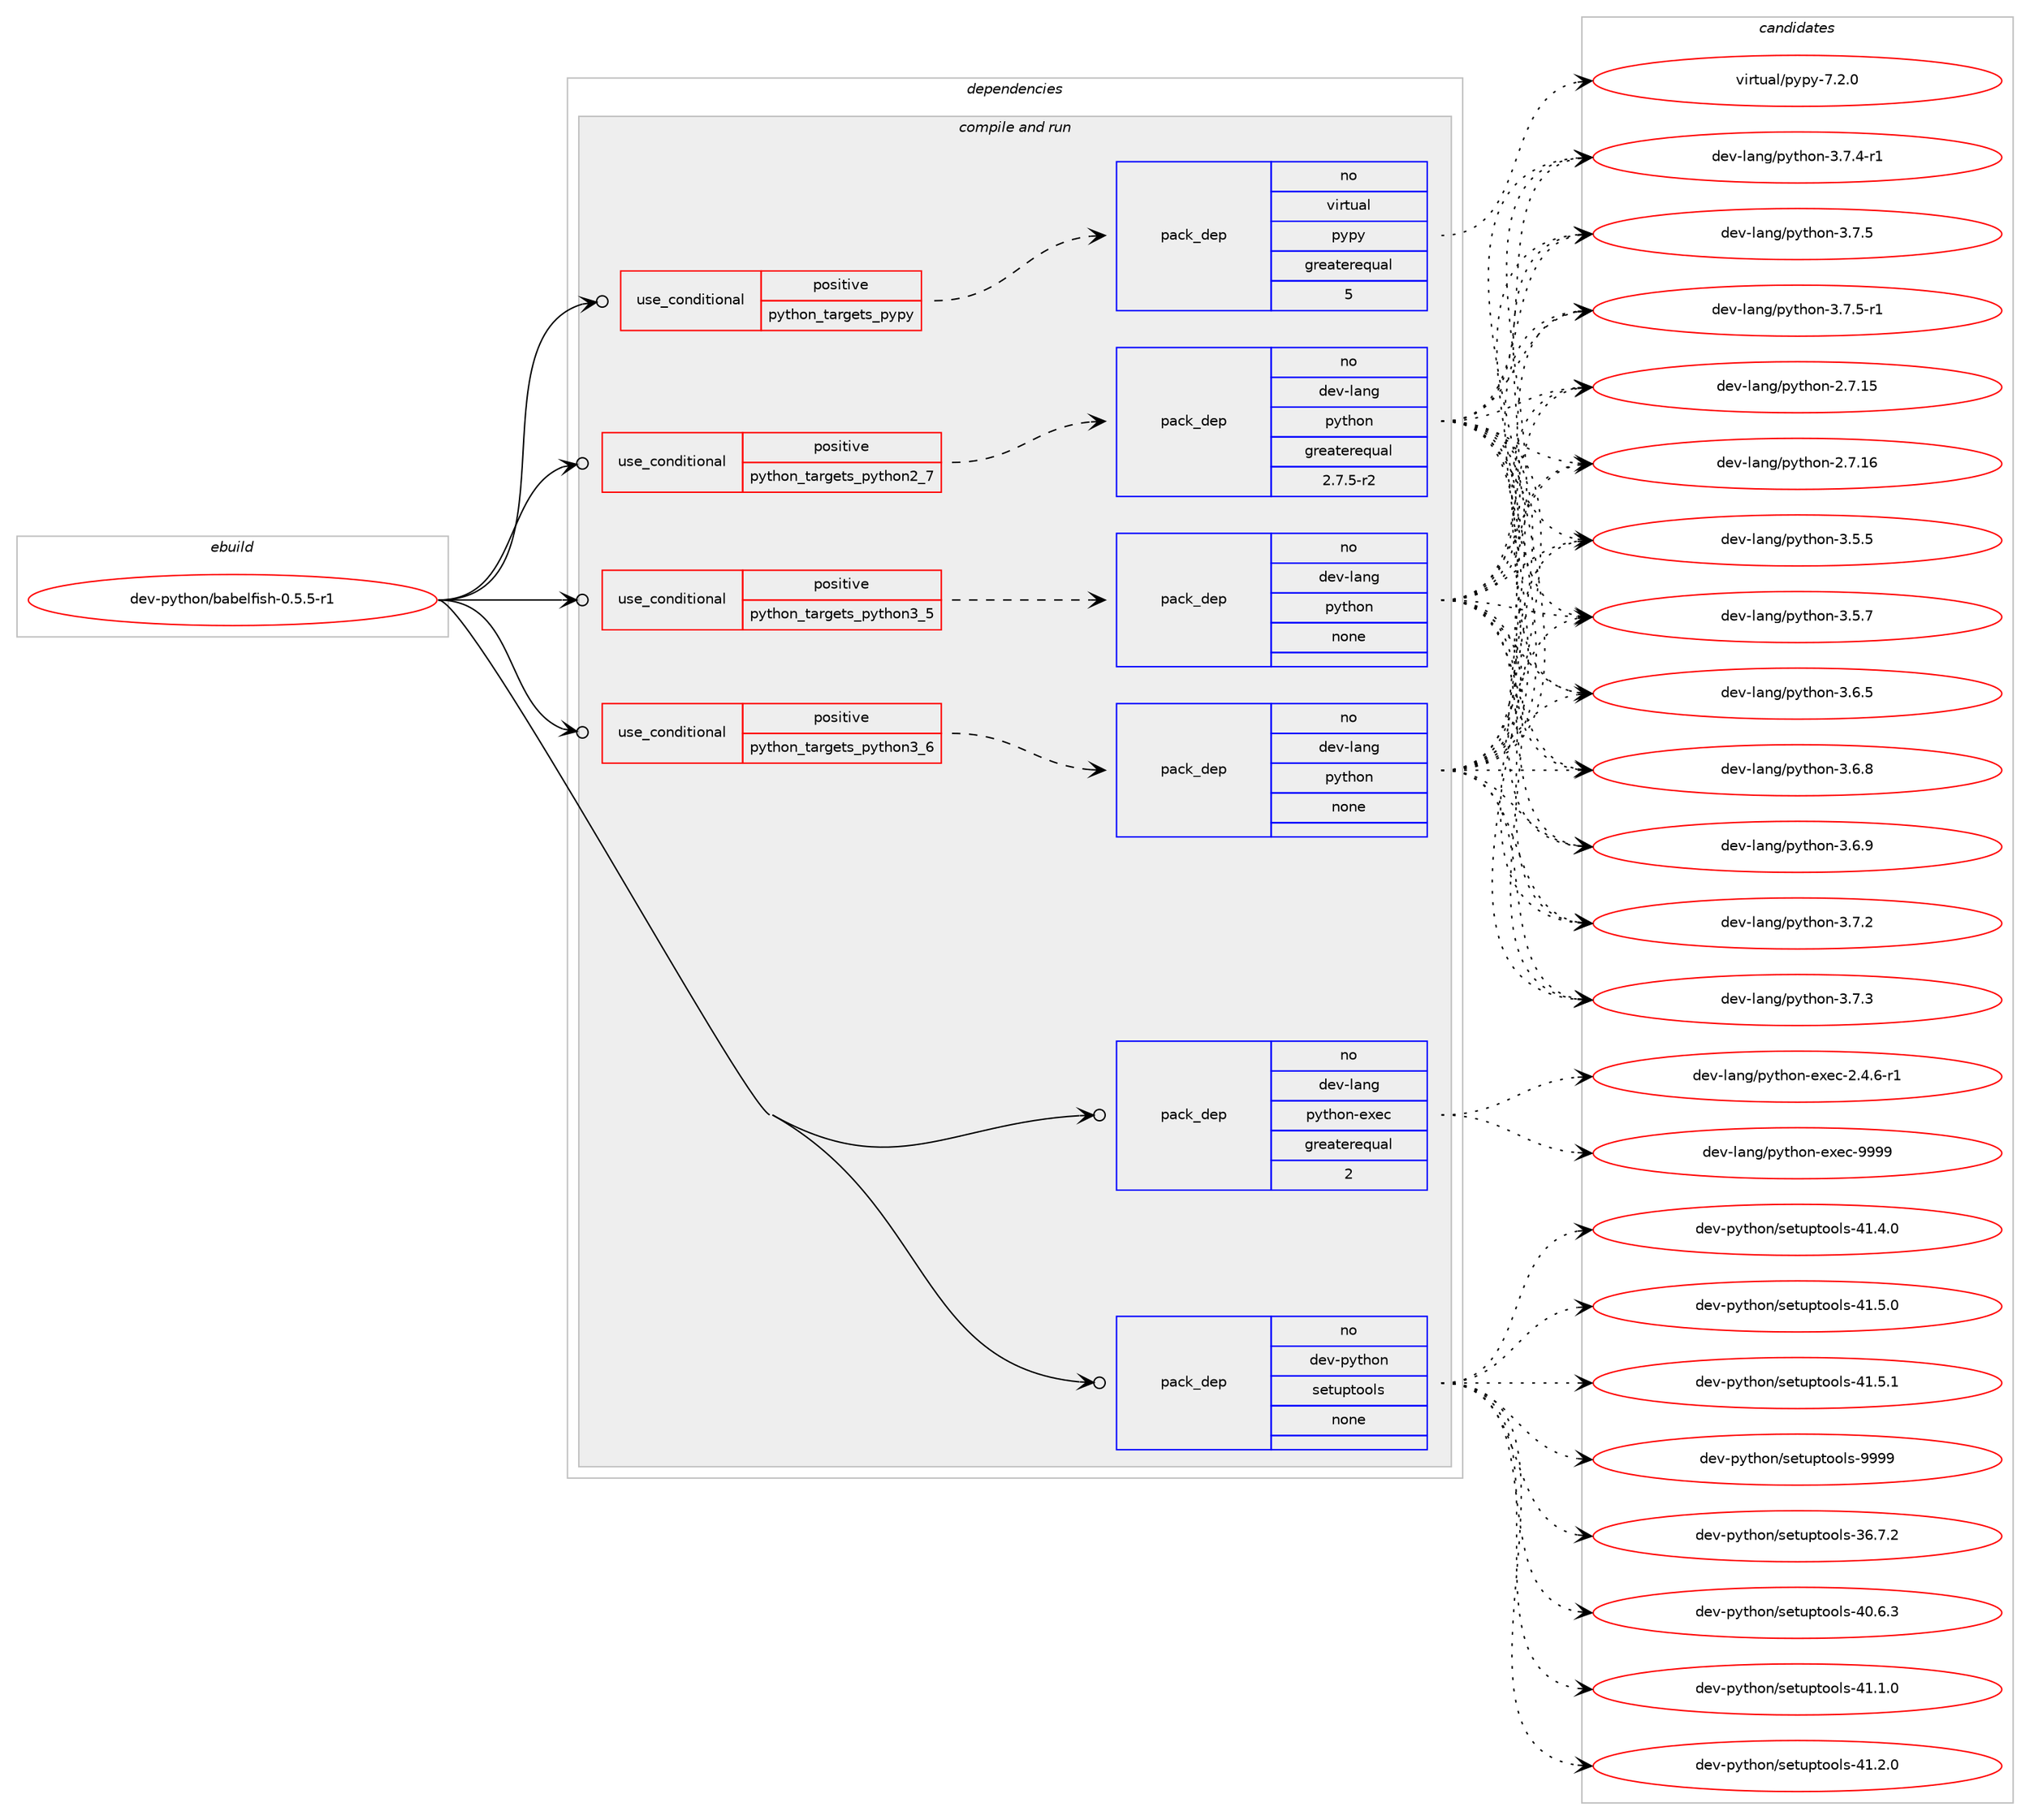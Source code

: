digraph prolog {

# *************
# Graph options
# *************

newrank=true;
concentrate=true;
compound=true;
graph [rankdir=LR,fontname=Helvetica,fontsize=10,ranksep=1.5];#, ranksep=2.5, nodesep=0.2];
edge  [arrowhead=vee];
node  [fontname=Helvetica,fontsize=10];

# **********
# The ebuild
# **********

subgraph cluster_leftcol {
color=gray;
rank=same;
label=<<i>ebuild</i>>;
id [label="dev-python/babelfish-0.5.5-r1", color=red, width=4, href="../dev-python/babelfish-0.5.5-r1.svg"];
}

# ****************
# The dependencies
# ****************

subgraph cluster_midcol {
color=gray;
label=<<i>dependencies</i>>;
subgraph cluster_compile {
fillcolor="#eeeeee";
style=filled;
label=<<i>compile</i>>;
}
subgraph cluster_compileandrun {
fillcolor="#eeeeee";
style=filled;
label=<<i>compile and run</i>>;
subgraph cond136620 {
dependency595840 [label=<<TABLE BORDER="0" CELLBORDER="1" CELLSPACING="0" CELLPADDING="4"><TR><TD ROWSPAN="3" CELLPADDING="10">use_conditional</TD></TR><TR><TD>positive</TD></TR><TR><TD>python_targets_pypy</TD></TR></TABLE>>, shape=none, color=red];
subgraph pack447446 {
dependency595841 [label=<<TABLE BORDER="0" CELLBORDER="1" CELLSPACING="0" CELLPADDING="4" WIDTH="220"><TR><TD ROWSPAN="6" CELLPADDING="30">pack_dep</TD></TR><TR><TD WIDTH="110">no</TD></TR><TR><TD>virtual</TD></TR><TR><TD>pypy</TD></TR><TR><TD>greaterequal</TD></TR><TR><TD>5</TD></TR></TABLE>>, shape=none, color=blue];
}
dependency595840:e -> dependency595841:w [weight=20,style="dashed",arrowhead="vee"];
}
id:e -> dependency595840:w [weight=20,style="solid",arrowhead="odotvee"];
subgraph cond136621 {
dependency595842 [label=<<TABLE BORDER="0" CELLBORDER="1" CELLSPACING="0" CELLPADDING="4"><TR><TD ROWSPAN="3" CELLPADDING="10">use_conditional</TD></TR><TR><TD>positive</TD></TR><TR><TD>python_targets_python2_7</TD></TR></TABLE>>, shape=none, color=red];
subgraph pack447447 {
dependency595843 [label=<<TABLE BORDER="0" CELLBORDER="1" CELLSPACING="0" CELLPADDING="4" WIDTH="220"><TR><TD ROWSPAN="6" CELLPADDING="30">pack_dep</TD></TR><TR><TD WIDTH="110">no</TD></TR><TR><TD>dev-lang</TD></TR><TR><TD>python</TD></TR><TR><TD>greaterequal</TD></TR><TR><TD>2.7.5-r2</TD></TR></TABLE>>, shape=none, color=blue];
}
dependency595842:e -> dependency595843:w [weight=20,style="dashed",arrowhead="vee"];
}
id:e -> dependency595842:w [weight=20,style="solid",arrowhead="odotvee"];
subgraph cond136622 {
dependency595844 [label=<<TABLE BORDER="0" CELLBORDER="1" CELLSPACING="0" CELLPADDING="4"><TR><TD ROWSPAN="3" CELLPADDING="10">use_conditional</TD></TR><TR><TD>positive</TD></TR><TR><TD>python_targets_python3_5</TD></TR></TABLE>>, shape=none, color=red];
subgraph pack447448 {
dependency595845 [label=<<TABLE BORDER="0" CELLBORDER="1" CELLSPACING="0" CELLPADDING="4" WIDTH="220"><TR><TD ROWSPAN="6" CELLPADDING="30">pack_dep</TD></TR><TR><TD WIDTH="110">no</TD></TR><TR><TD>dev-lang</TD></TR><TR><TD>python</TD></TR><TR><TD>none</TD></TR><TR><TD></TD></TR></TABLE>>, shape=none, color=blue];
}
dependency595844:e -> dependency595845:w [weight=20,style="dashed",arrowhead="vee"];
}
id:e -> dependency595844:w [weight=20,style="solid",arrowhead="odotvee"];
subgraph cond136623 {
dependency595846 [label=<<TABLE BORDER="0" CELLBORDER="1" CELLSPACING="0" CELLPADDING="4"><TR><TD ROWSPAN="3" CELLPADDING="10">use_conditional</TD></TR><TR><TD>positive</TD></TR><TR><TD>python_targets_python3_6</TD></TR></TABLE>>, shape=none, color=red];
subgraph pack447449 {
dependency595847 [label=<<TABLE BORDER="0" CELLBORDER="1" CELLSPACING="0" CELLPADDING="4" WIDTH="220"><TR><TD ROWSPAN="6" CELLPADDING="30">pack_dep</TD></TR><TR><TD WIDTH="110">no</TD></TR><TR><TD>dev-lang</TD></TR><TR><TD>python</TD></TR><TR><TD>none</TD></TR><TR><TD></TD></TR></TABLE>>, shape=none, color=blue];
}
dependency595846:e -> dependency595847:w [weight=20,style="dashed",arrowhead="vee"];
}
id:e -> dependency595846:w [weight=20,style="solid",arrowhead="odotvee"];
subgraph pack447450 {
dependency595848 [label=<<TABLE BORDER="0" CELLBORDER="1" CELLSPACING="0" CELLPADDING="4" WIDTH="220"><TR><TD ROWSPAN="6" CELLPADDING="30">pack_dep</TD></TR><TR><TD WIDTH="110">no</TD></TR><TR><TD>dev-lang</TD></TR><TR><TD>python-exec</TD></TR><TR><TD>greaterequal</TD></TR><TR><TD>2</TD></TR></TABLE>>, shape=none, color=blue];
}
id:e -> dependency595848:w [weight=20,style="solid",arrowhead="odotvee"];
subgraph pack447451 {
dependency595849 [label=<<TABLE BORDER="0" CELLBORDER="1" CELLSPACING="0" CELLPADDING="4" WIDTH="220"><TR><TD ROWSPAN="6" CELLPADDING="30">pack_dep</TD></TR><TR><TD WIDTH="110">no</TD></TR><TR><TD>dev-python</TD></TR><TR><TD>setuptools</TD></TR><TR><TD>none</TD></TR><TR><TD></TD></TR></TABLE>>, shape=none, color=blue];
}
id:e -> dependency595849:w [weight=20,style="solid",arrowhead="odotvee"];
}
subgraph cluster_run {
fillcolor="#eeeeee";
style=filled;
label=<<i>run</i>>;
}
}

# **************
# The candidates
# **************

subgraph cluster_choices {
rank=same;
color=gray;
label=<<i>candidates</i>>;

subgraph choice447446 {
color=black;
nodesep=1;
choice1181051141161179710847112121112121455546504648 [label="virtual/pypy-7.2.0", color=red, width=4,href="../virtual/pypy-7.2.0.svg"];
dependency595841:e -> choice1181051141161179710847112121112121455546504648:w [style=dotted,weight="100"];
}
subgraph choice447447 {
color=black;
nodesep=1;
choice10010111845108971101034711212111610411111045504655464953 [label="dev-lang/python-2.7.15", color=red, width=4,href="../dev-lang/python-2.7.15.svg"];
choice10010111845108971101034711212111610411111045504655464954 [label="dev-lang/python-2.7.16", color=red, width=4,href="../dev-lang/python-2.7.16.svg"];
choice100101118451089711010347112121116104111110455146534653 [label="dev-lang/python-3.5.5", color=red, width=4,href="../dev-lang/python-3.5.5.svg"];
choice100101118451089711010347112121116104111110455146534655 [label="dev-lang/python-3.5.7", color=red, width=4,href="../dev-lang/python-3.5.7.svg"];
choice100101118451089711010347112121116104111110455146544653 [label="dev-lang/python-3.6.5", color=red, width=4,href="../dev-lang/python-3.6.5.svg"];
choice100101118451089711010347112121116104111110455146544656 [label="dev-lang/python-3.6.8", color=red, width=4,href="../dev-lang/python-3.6.8.svg"];
choice100101118451089711010347112121116104111110455146544657 [label="dev-lang/python-3.6.9", color=red, width=4,href="../dev-lang/python-3.6.9.svg"];
choice100101118451089711010347112121116104111110455146554650 [label="dev-lang/python-3.7.2", color=red, width=4,href="../dev-lang/python-3.7.2.svg"];
choice100101118451089711010347112121116104111110455146554651 [label="dev-lang/python-3.7.3", color=red, width=4,href="../dev-lang/python-3.7.3.svg"];
choice1001011184510897110103471121211161041111104551465546524511449 [label="dev-lang/python-3.7.4-r1", color=red, width=4,href="../dev-lang/python-3.7.4-r1.svg"];
choice100101118451089711010347112121116104111110455146554653 [label="dev-lang/python-3.7.5", color=red, width=4,href="../dev-lang/python-3.7.5.svg"];
choice1001011184510897110103471121211161041111104551465546534511449 [label="dev-lang/python-3.7.5-r1", color=red, width=4,href="../dev-lang/python-3.7.5-r1.svg"];
dependency595843:e -> choice10010111845108971101034711212111610411111045504655464953:w [style=dotted,weight="100"];
dependency595843:e -> choice10010111845108971101034711212111610411111045504655464954:w [style=dotted,weight="100"];
dependency595843:e -> choice100101118451089711010347112121116104111110455146534653:w [style=dotted,weight="100"];
dependency595843:e -> choice100101118451089711010347112121116104111110455146534655:w [style=dotted,weight="100"];
dependency595843:e -> choice100101118451089711010347112121116104111110455146544653:w [style=dotted,weight="100"];
dependency595843:e -> choice100101118451089711010347112121116104111110455146544656:w [style=dotted,weight="100"];
dependency595843:e -> choice100101118451089711010347112121116104111110455146544657:w [style=dotted,weight="100"];
dependency595843:e -> choice100101118451089711010347112121116104111110455146554650:w [style=dotted,weight="100"];
dependency595843:e -> choice100101118451089711010347112121116104111110455146554651:w [style=dotted,weight="100"];
dependency595843:e -> choice1001011184510897110103471121211161041111104551465546524511449:w [style=dotted,weight="100"];
dependency595843:e -> choice100101118451089711010347112121116104111110455146554653:w [style=dotted,weight="100"];
dependency595843:e -> choice1001011184510897110103471121211161041111104551465546534511449:w [style=dotted,weight="100"];
}
subgraph choice447448 {
color=black;
nodesep=1;
choice10010111845108971101034711212111610411111045504655464953 [label="dev-lang/python-2.7.15", color=red, width=4,href="../dev-lang/python-2.7.15.svg"];
choice10010111845108971101034711212111610411111045504655464954 [label="dev-lang/python-2.7.16", color=red, width=4,href="../dev-lang/python-2.7.16.svg"];
choice100101118451089711010347112121116104111110455146534653 [label="dev-lang/python-3.5.5", color=red, width=4,href="../dev-lang/python-3.5.5.svg"];
choice100101118451089711010347112121116104111110455146534655 [label="dev-lang/python-3.5.7", color=red, width=4,href="../dev-lang/python-3.5.7.svg"];
choice100101118451089711010347112121116104111110455146544653 [label="dev-lang/python-3.6.5", color=red, width=4,href="../dev-lang/python-3.6.5.svg"];
choice100101118451089711010347112121116104111110455146544656 [label="dev-lang/python-3.6.8", color=red, width=4,href="../dev-lang/python-3.6.8.svg"];
choice100101118451089711010347112121116104111110455146544657 [label="dev-lang/python-3.6.9", color=red, width=4,href="../dev-lang/python-3.6.9.svg"];
choice100101118451089711010347112121116104111110455146554650 [label="dev-lang/python-3.7.2", color=red, width=4,href="../dev-lang/python-3.7.2.svg"];
choice100101118451089711010347112121116104111110455146554651 [label="dev-lang/python-3.7.3", color=red, width=4,href="../dev-lang/python-3.7.3.svg"];
choice1001011184510897110103471121211161041111104551465546524511449 [label="dev-lang/python-3.7.4-r1", color=red, width=4,href="../dev-lang/python-3.7.4-r1.svg"];
choice100101118451089711010347112121116104111110455146554653 [label="dev-lang/python-3.7.5", color=red, width=4,href="../dev-lang/python-3.7.5.svg"];
choice1001011184510897110103471121211161041111104551465546534511449 [label="dev-lang/python-3.7.5-r1", color=red, width=4,href="../dev-lang/python-3.7.5-r1.svg"];
dependency595845:e -> choice10010111845108971101034711212111610411111045504655464953:w [style=dotted,weight="100"];
dependency595845:e -> choice10010111845108971101034711212111610411111045504655464954:w [style=dotted,weight="100"];
dependency595845:e -> choice100101118451089711010347112121116104111110455146534653:w [style=dotted,weight="100"];
dependency595845:e -> choice100101118451089711010347112121116104111110455146534655:w [style=dotted,weight="100"];
dependency595845:e -> choice100101118451089711010347112121116104111110455146544653:w [style=dotted,weight="100"];
dependency595845:e -> choice100101118451089711010347112121116104111110455146544656:w [style=dotted,weight="100"];
dependency595845:e -> choice100101118451089711010347112121116104111110455146544657:w [style=dotted,weight="100"];
dependency595845:e -> choice100101118451089711010347112121116104111110455146554650:w [style=dotted,weight="100"];
dependency595845:e -> choice100101118451089711010347112121116104111110455146554651:w [style=dotted,weight="100"];
dependency595845:e -> choice1001011184510897110103471121211161041111104551465546524511449:w [style=dotted,weight="100"];
dependency595845:e -> choice100101118451089711010347112121116104111110455146554653:w [style=dotted,weight="100"];
dependency595845:e -> choice1001011184510897110103471121211161041111104551465546534511449:w [style=dotted,weight="100"];
}
subgraph choice447449 {
color=black;
nodesep=1;
choice10010111845108971101034711212111610411111045504655464953 [label="dev-lang/python-2.7.15", color=red, width=4,href="../dev-lang/python-2.7.15.svg"];
choice10010111845108971101034711212111610411111045504655464954 [label="dev-lang/python-2.7.16", color=red, width=4,href="../dev-lang/python-2.7.16.svg"];
choice100101118451089711010347112121116104111110455146534653 [label="dev-lang/python-3.5.5", color=red, width=4,href="../dev-lang/python-3.5.5.svg"];
choice100101118451089711010347112121116104111110455146534655 [label="dev-lang/python-3.5.7", color=red, width=4,href="../dev-lang/python-3.5.7.svg"];
choice100101118451089711010347112121116104111110455146544653 [label="dev-lang/python-3.6.5", color=red, width=4,href="../dev-lang/python-3.6.5.svg"];
choice100101118451089711010347112121116104111110455146544656 [label="dev-lang/python-3.6.8", color=red, width=4,href="../dev-lang/python-3.6.8.svg"];
choice100101118451089711010347112121116104111110455146544657 [label="dev-lang/python-3.6.9", color=red, width=4,href="../dev-lang/python-3.6.9.svg"];
choice100101118451089711010347112121116104111110455146554650 [label="dev-lang/python-3.7.2", color=red, width=4,href="../dev-lang/python-3.7.2.svg"];
choice100101118451089711010347112121116104111110455146554651 [label="dev-lang/python-3.7.3", color=red, width=4,href="../dev-lang/python-3.7.3.svg"];
choice1001011184510897110103471121211161041111104551465546524511449 [label="dev-lang/python-3.7.4-r1", color=red, width=4,href="../dev-lang/python-3.7.4-r1.svg"];
choice100101118451089711010347112121116104111110455146554653 [label="dev-lang/python-3.7.5", color=red, width=4,href="../dev-lang/python-3.7.5.svg"];
choice1001011184510897110103471121211161041111104551465546534511449 [label="dev-lang/python-3.7.5-r1", color=red, width=4,href="../dev-lang/python-3.7.5-r1.svg"];
dependency595847:e -> choice10010111845108971101034711212111610411111045504655464953:w [style=dotted,weight="100"];
dependency595847:e -> choice10010111845108971101034711212111610411111045504655464954:w [style=dotted,weight="100"];
dependency595847:e -> choice100101118451089711010347112121116104111110455146534653:w [style=dotted,weight="100"];
dependency595847:e -> choice100101118451089711010347112121116104111110455146534655:w [style=dotted,weight="100"];
dependency595847:e -> choice100101118451089711010347112121116104111110455146544653:w [style=dotted,weight="100"];
dependency595847:e -> choice100101118451089711010347112121116104111110455146544656:w [style=dotted,weight="100"];
dependency595847:e -> choice100101118451089711010347112121116104111110455146544657:w [style=dotted,weight="100"];
dependency595847:e -> choice100101118451089711010347112121116104111110455146554650:w [style=dotted,weight="100"];
dependency595847:e -> choice100101118451089711010347112121116104111110455146554651:w [style=dotted,weight="100"];
dependency595847:e -> choice1001011184510897110103471121211161041111104551465546524511449:w [style=dotted,weight="100"];
dependency595847:e -> choice100101118451089711010347112121116104111110455146554653:w [style=dotted,weight="100"];
dependency595847:e -> choice1001011184510897110103471121211161041111104551465546534511449:w [style=dotted,weight="100"];
}
subgraph choice447450 {
color=black;
nodesep=1;
choice10010111845108971101034711212111610411111045101120101994550465246544511449 [label="dev-lang/python-exec-2.4.6-r1", color=red, width=4,href="../dev-lang/python-exec-2.4.6-r1.svg"];
choice10010111845108971101034711212111610411111045101120101994557575757 [label="dev-lang/python-exec-9999", color=red, width=4,href="../dev-lang/python-exec-9999.svg"];
dependency595848:e -> choice10010111845108971101034711212111610411111045101120101994550465246544511449:w [style=dotted,weight="100"];
dependency595848:e -> choice10010111845108971101034711212111610411111045101120101994557575757:w [style=dotted,weight="100"];
}
subgraph choice447451 {
color=black;
nodesep=1;
choice100101118451121211161041111104711510111611711211611111110811545515446554650 [label="dev-python/setuptools-36.7.2", color=red, width=4,href="../dev-python/setuptools-36.7.2.svg"];
choice100101118451121211161041111104711510111611711211611111110811545524846544651 [label="dev-python/setuptools-40.6.3", color=red, width=4,href="../dev-python/setuptools-40.6.3.svg"];
choice100101118451121211161041111104711510111611711211611111110811545524946494648 [label="dev-python/setuptools-41.1.0", color=red, width=4,href="../dev-python/setuptools-41.1.0.svg"];
choice100101118451121211161041111104711510111611711211611111110811545524946504648 [label="dev-python/setuptools-41.2.0", color=red, width=4,href="../dev-python/setuptools-41.2.0.svg"];
choice100101118451121211161041111104711510111611711211611111110811545524946524648 [label="dev-python/setuptools-41.4.0", color=red, width=4,href="../dev-python/setuptools-41.4.0.svg"];
choice100101118451121211161041111104711510111611711211611111110811545524946534648 [label="dev-python/setuptools-41.5.0", color=red, width=4,href="../dev-python/setuptools-41.5.0.svg"];
choice100101118451121211161041111104711510111611711211611111110811545524946534649 [label="dev-python/setuptools-41.5.1", color=red, width=4,href="../dev-python/setuptools-41.5.1.svg"];
choice10010111845112121116104111110471151011161171121161111111081154557575757 [label="dev-python/setuptools-9999", color=red, width=4,href="../dev-python/setuptools-9999.svg"];
dependency595849:e -> choice100101118451121211161041111104711510111611711211611111110811545515446554650:w [style=dotted,weight="100"];
dependency595849:e -> choice100101118451121211161041111104711510111611711211611111110811545524846544651:w [style=dotted,weight="100"];
dependency595849:e -> choice100101118451121211161041111104711510111611711211611111110811545524946494648:w [style=dotted,weight="100"];
dependency595849:e -> choice100101118451121211161041111104711510111611711211611111110811545524946504648:w [style=dotted,weight="100"];
dependency595849:e -> choice100101118451121211161041111104711510111611711211611111110811545524946524648:w [style=dotted,weight="100"];
dependency595849:e -> choice100101118451121211161041111104711510111611711211611111110811545524946534648:w [style=dotted,weight="100"];
dependency595849:e -> choice100101118451121211161041111104711510111611711211611111110811545524946534649:w [style=dotted,weight="100"];
dependency595849:e -> choice10010111845112121116104111110471151011161171121161111111081154557575757:w [style=dotted,weight="100"];
}
}

}
